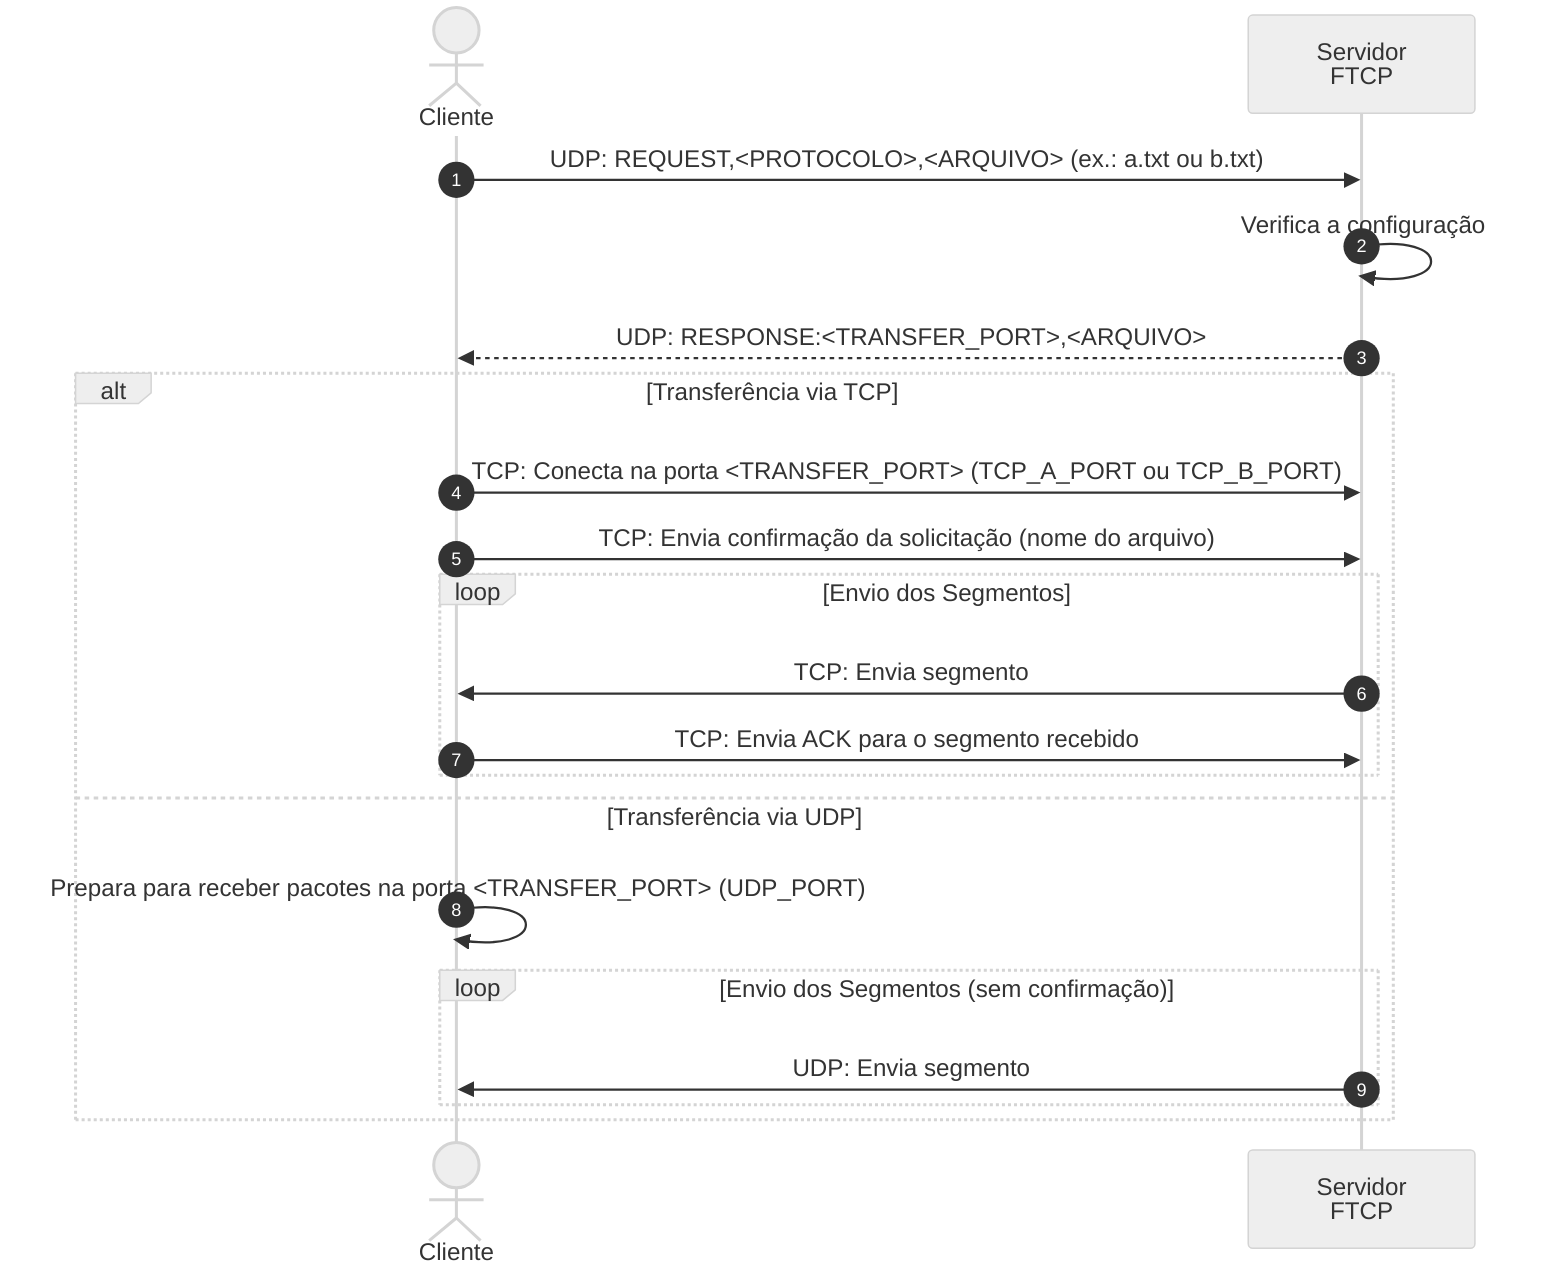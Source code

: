 %%{init: { 'logLevel': 'debug', 'theme': 'neutral' } }%%

sequenceDiagram
    autonumber
    actor C as Cliente
    participant S as Servidor <br/> FTCP

    %% Etapa 1 – Negociação Inicial via UDP
    C->>S: UDP: REQUEST,<PROTOCOLO>,<ARQUIVO> (ex.: a.txt ou b.txt)
    S->>S: Verifica a configuração
    S-->>C: UDP: RESPONSE:<TRANSFER_PORT>,<ARQUIVO>
    
    %% Etapa 2 – Transferência do Arquivo (dividida em TCP e UDP)
    alt Transferência via TCP
        C->>S: TCP: Conecta na porta <TRANSFER_PORT> (TCP_A_PORT ou TCP_B_PORT)
        C->>S: TCP: Envia confirmação da solicitação (nome do arquivo)
        loop Envio dos Segmentos
            S->>C: TCP: Envia segmento
            C->>S: TCP: Envia ACK para o segmento recebido
        end
    else Transferência via UDP
        C->>C: Prepara para receber pacotes na porta <TRANSFER_PORT> (UDP_PORT)
        loop Envio dos Segmentos (sem confirmação)
            S->>C: UDP: Envia segmento
        end
    end